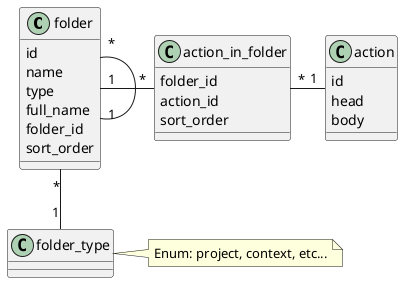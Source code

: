 @startuml

class folder {
    id
    name
    type
    full_name
    folder_id
    sort_order
}

class action {
    id
    head
    body
}

class action_in_folder {
    folder_id
    action_id
    sort_order
}

class folder_type {
}
note right of folder_type : Enum: project, context, etc...

folder "1" -r- "*" action_in_folder
action "1" -l- "*" action_in_folder
folder "1" -l- "*" folder
folder_type "1" -u- "*" folder

@enduml
